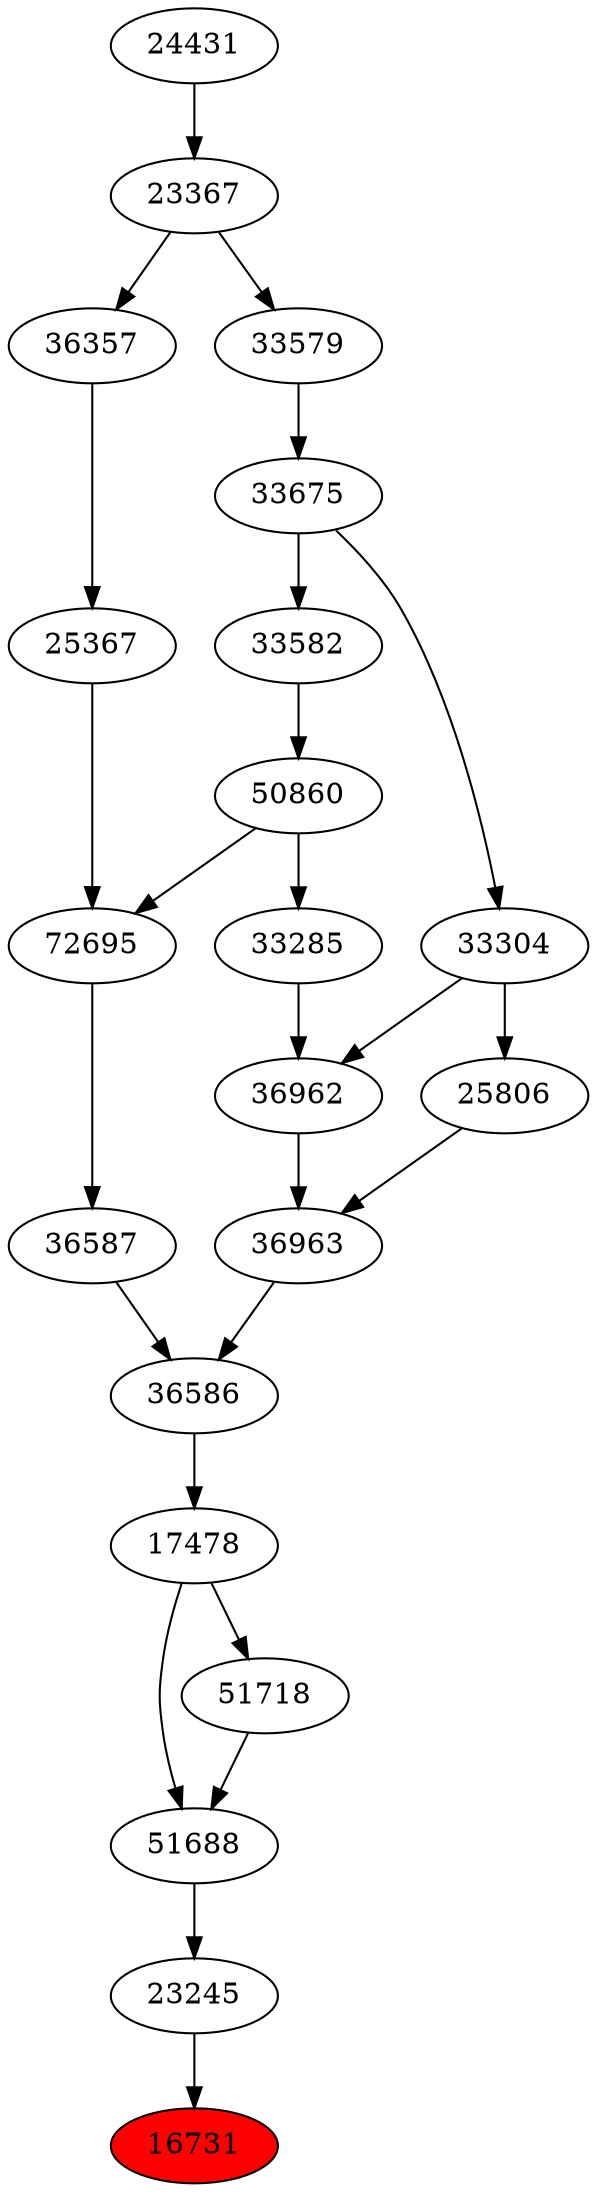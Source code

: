 strict digraph{ 
16731 [label="16731" fillcolor=red style=filled]
23245 -> 16731
23245 [label="23245"]
51688 -> 23245
51688 [label="51688"]
17478 -> 51688
51718 -> 51688
17478 [label="17478"]
36586 -> 17478
51718 [label="51718"]
17478 -> 51718
36586 [label="36586"]
36587 -> 36586
36963 -> 36586
36587 [label="36587"]
72695 -> 36587
36963 [label="36963"]
36962 -> 36963
25806 -> 36963
72695 [label="72695"]
50860 -> 72695
25367 -> 72695
36962 [label="36962"]
33285 -> 36962
33304 -> 36962
25806 [label="25806"]
33304 -> 25806
50860 [label="50860"]
33582 -> 50860
25367 [label="25367"]
36357 -> 25367
33285 [label="33285"]
50860 -> 33285
33304 [label="33304"]
33675 -> 33304
33582 [label="33582"]
33675 -> 33582
36357 [label="36357"]
23367 -> 36357
33675 [label="33675"]
33579 -> 33675
23367 [label="23367"]
24431 -> 23367
33579 [label="33579"]
23367 -> 33579
24431 [label="24431"]
}